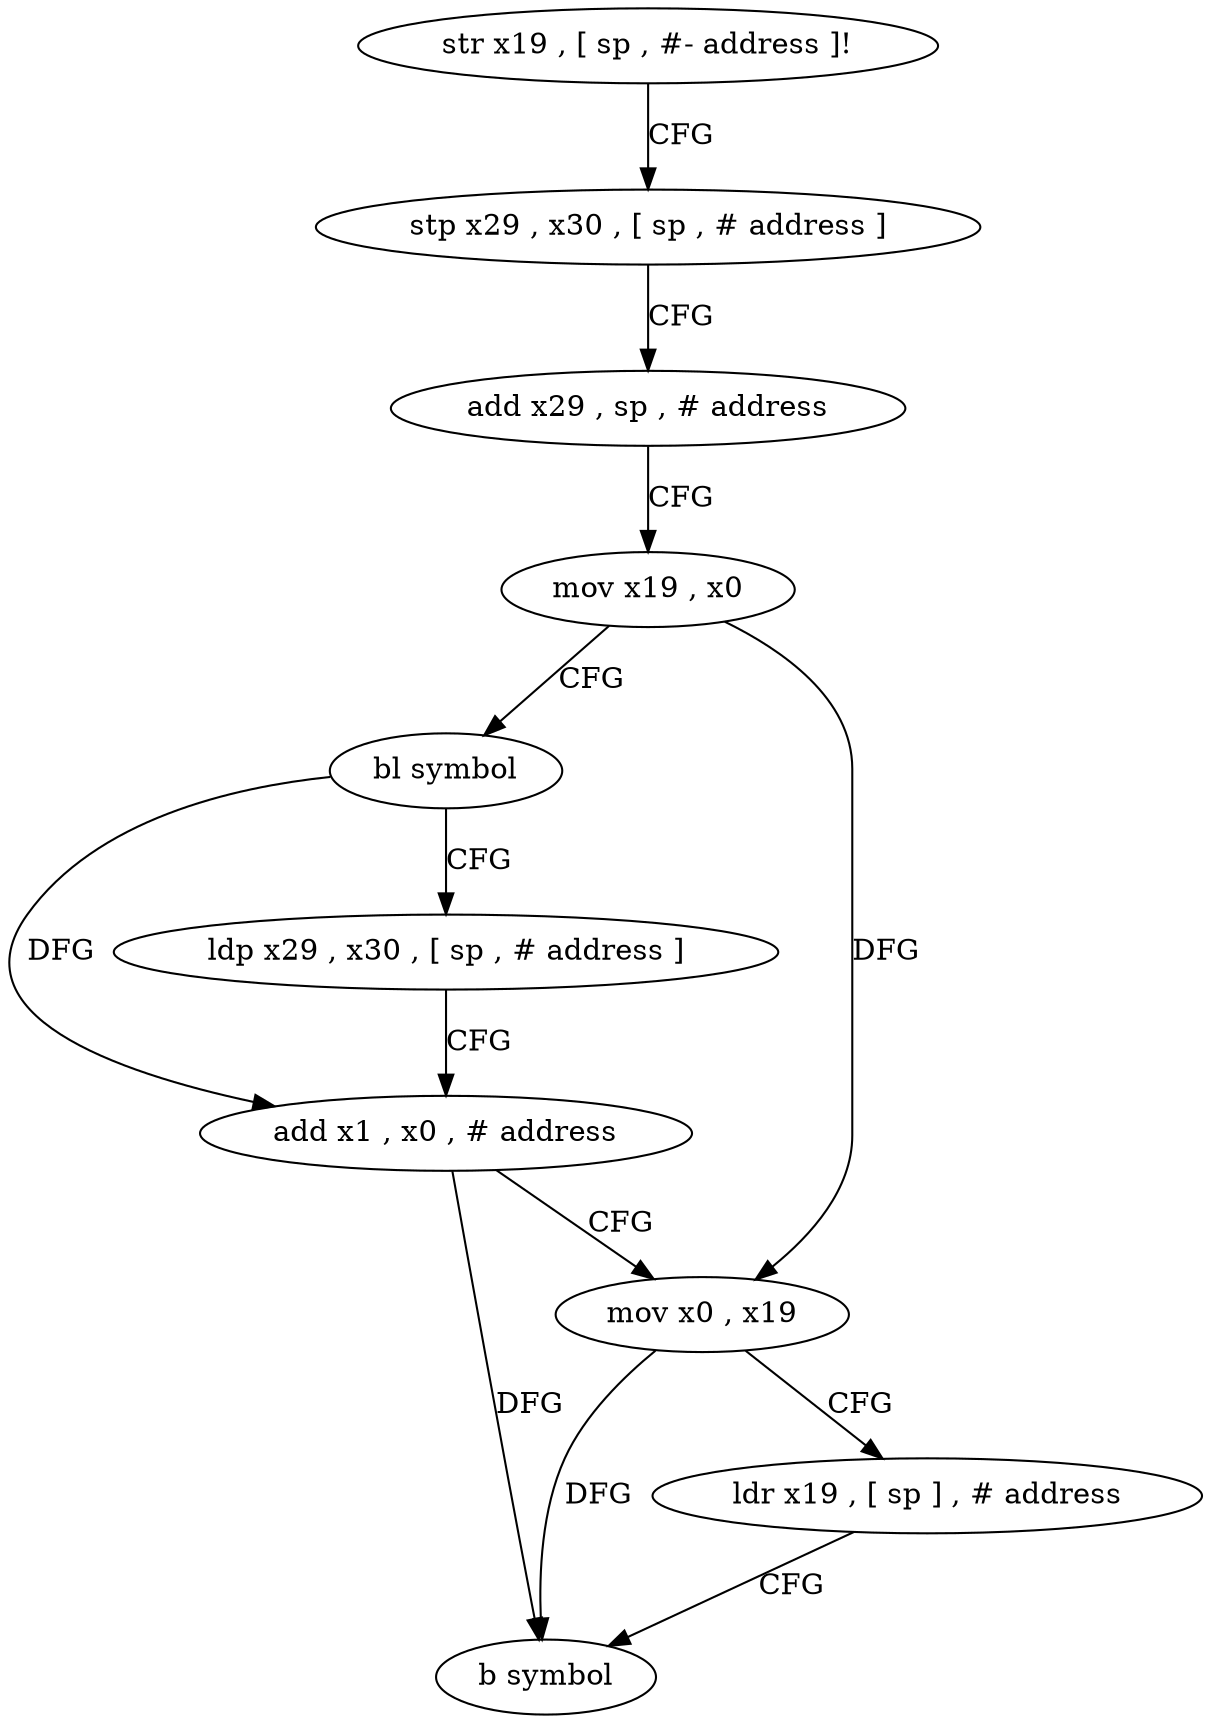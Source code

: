 digraph "func" {
"4216124" [label = "str x19 , [ sp , #- address ]!" ]
"4216128" [label = "stp x29 , x30 , [ sp , # address ]" ]
"4216132" [label = "add x29 , sp , # address" ]
"4216136" [label = "mov x19 , x0" ]
"4216140" [label = "bl symbol" ]
"4216144" [label = "ldp x29 , x30 , [ sp , # address ]" ]
"4216148" [label = "add x1 , x0 , # address" ]
"4216152" [label = "mov x0 , x19" ]
"4216156" [label = "ldr x19 , [ sp ] , # address" ]
"4216160" [label = "b symbol" ]
"4216124" -> "4216128" [ label = "CFG" ]
"4216128" -> "4216132" [ label = "CFG" ]
"4216132" -> "4216136" [ label = "CFG" ]
"4216136" -> "4216140" [ label = "CFG" ]
"4216136" -> "4216152" [ label = "DFG" ]
"4216140" -> "4216144" [ label = "CFG" ]
"4216140" -> "4216148" [ label = "DFG" ]
"4216144" -> "4216148" [ label = "CFG" ]
"4216148" -> "4216152" [ label = "CFG" ]
"4216148" -> "4216160" [ label = "DFG" ]
"4216152" -> "4216156" [ label = "CFG" ]
"4216152" -> "4216160" [ label = "DFG" ]
"4216156" -> "4216160" [ label = "CFG" ]
}
